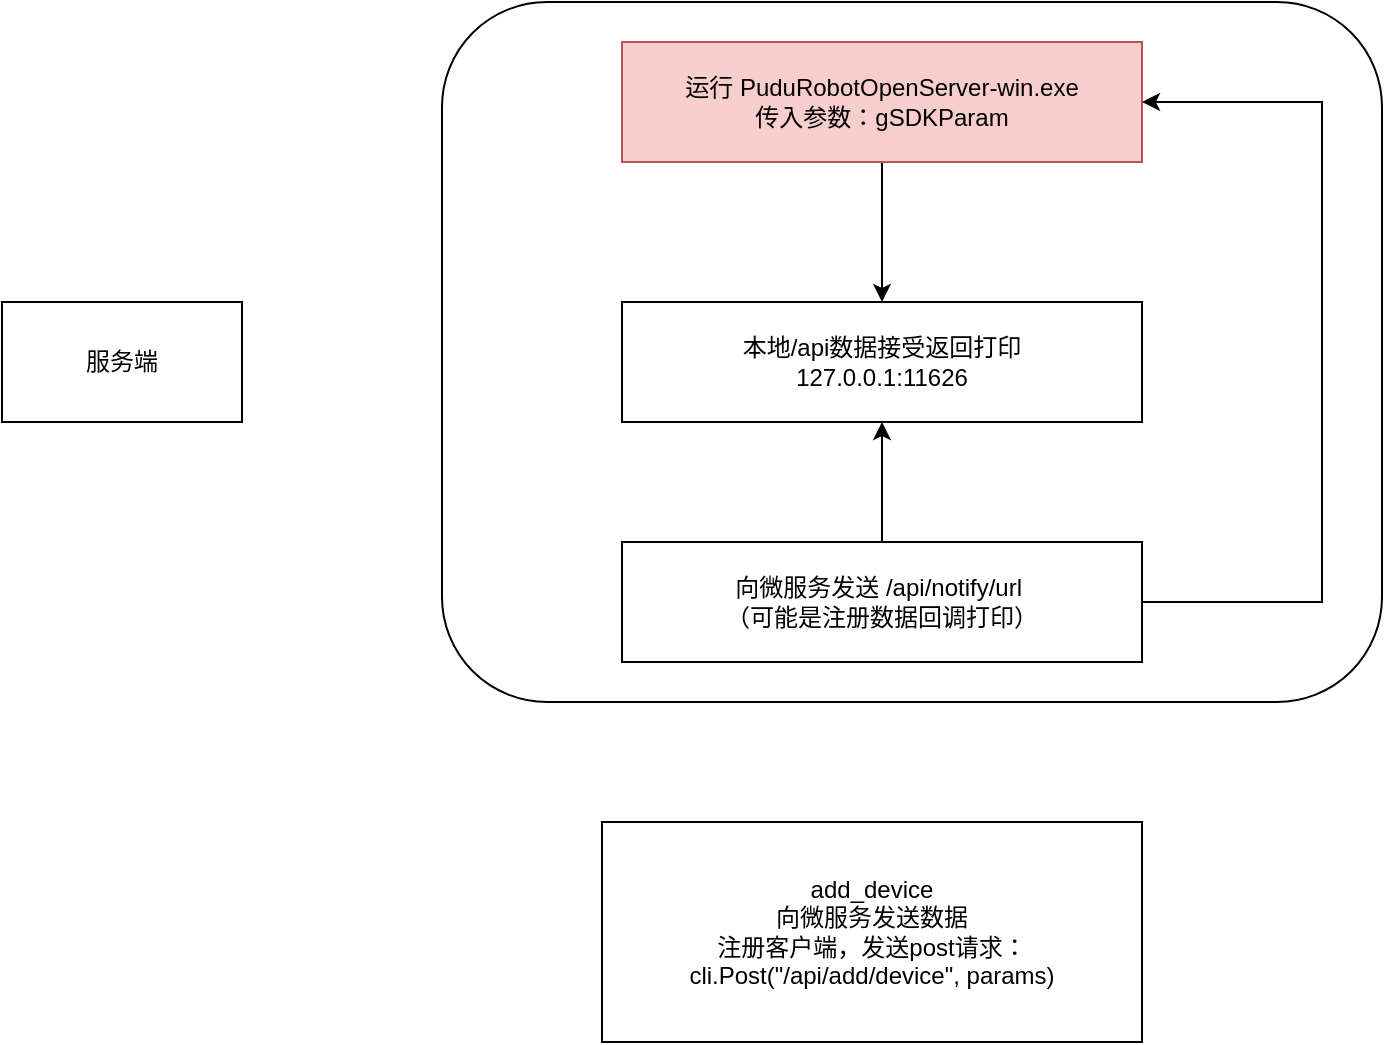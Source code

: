 <mxfile version="26.2.12">
  <diagram name="第 1 页" id="ESbA8u7xyTZOhsOZo6Jv">
    <mxGraphModel dx="2399" dy="898" grid="1" gridSize="10" guides="1" tooltips="1" connect="1" arrows="1" fold="1" page="1" pageScale="1" pageWidth="827" pageHeight="1169" math="0" shadow="0">
      <root>
        <mxCell id="0" />
        <mxCell id="1" parent="0" />
        <mxCell id="PFzhmYUPQmIxrMrjRoEu-16" value="" style="rounded=1;whiteSpace=wrap;html=1;" vertex="1" parent="1">
          <mxGeometry x="100" y="160" width="470" height="350" as="geometry" />
        </mxCell>
        <mxCell id="PFzhmYUPQmIxrMrjRoEu-1" value="服务端" style="whiteSpace=wrap;html=1;" vertex="1" parent="1">
          <mxGeometry x="-120" y="310" width="120" height="60" as="geometry" />
        </mxCell>
        <mxCell id="PFzhmYUPQmIxrMrjRoEu-15" style="edgeStyle=orthogonalEdgeStyle;rounded=0;orthogonalLoop=1;jettySize=auto;html=1;exitX=0.5;exitY=1;exitDx=0;exitDy=0;entryX=0.5;entryY=0;entryDx=0;entryDy=0;" edge="1" parent="1" source="PFzhmYUPQmIxrMrjRoEu-3" target="PFzhmYUPQmIxrMrjRoEu-4">
          <mxGeometry relative="1" as="geometry" />
        </mxCell>
        <mxCell id="PFzhmYUPQmIxrMrjRoEu-3" value="运行&amp;nbsp;PuduRobotOpenServer-win.exe&lt;br&gt;传入参数：gSDKParam" style="whiteSpace=wrap;html=1;fillColor=#f8cecc;strokeColor=#b85450;" vertex="1" parent="1">
          <mxGeometry x="190" y="180" width="260" height="60" as="geometry" />
        </mxCell>
        <mxCell id="PFzhmYUPQmIxrMrjRoEu-4" value="本地/api数据接受返回打印&lt;div&gt;127.0.0.1:11626&lt;/div&gt;" style="whiteSpace=wrap;html=1;" vertex="1" parent="1">
          <mxGeometry x="190" y="310" width="260" height="60" as="geometry" />
        </mxCell>
        <mxCell id="PFzhmYUPQmIxrMrjRoEu-13" style="edgeStyle=orthogonalEdgeStyle;rounded=0;orthogonalLoop=1;jettySize=auto;html=1;exitX=1;exitY=0.5;exitDx=0;exitDy=0;entryX=1;entryY=0.5;entryDx=0;entryDy=0;" edge="1" parent="1" source="PFzhmYUPQmIxrMrjRoEu-7" target="PFzhmYUPQmIxrMrjRoEu-3">
          <mxGeometry relative="1" as="geometry">
            <Array as="points">
              <mxPoint x="540" y="460" />
              <mxPoint x="540" y="210" />
            </Array>
          </mxGeometry>
        </mxCell>
        <mxCell id="PFzhmYUPQmIxrMrjRoEu-14" style="edgeStyle=orthogonalEdgeStyle;rounded=0;orthogonalLoop=1;jettySize=auto;html=1;exitX=0.5;exitY=0;exitDx=0;exitDy=0;entryX=0.5;entryY=1;entryDx=0;entryDy=0;" edge="1" parent="1" source="PFzhmYUPQmIxrMrjRoEu-7" target="PFzhmYUPQmIxrMrjRoEu-4">
          <mxGeometry relative="1" as="geometry" />
        </mxCell>
        <mxCell id="PFzhmYUPQmIxrMrjRoEu-7" value="向微服务发送 /api/notify/url&amp;nbsp;&lt;br&gt;（可能是注册数据回调打印）" style="whiteSpace=wrap;html=1;" vertex="1" parent="1">
          <mxGeometry x="190" y="430" width="260" height="60" as="geometry" />
        </mxCell>
        <mxCell id="PFzhmYUPQmIxrMrjRoEu-17" value="add_device&lt;div&gt;向微服务发送数据&lt;/div&gt;&lt;div&gt;注册客户端，发送post请求：&lt;br&gt;&lt;span style=&quot;font-size: 12px;&quot;&gt;cli.Post(&quot;/api/add/device&quot;, params)&lt;/span&gt;&lt;/div&gt;" style="whiteSpace=wrap;html=1;" vertex="1" parent="1">
          <mxGeometry x="180" y="570" width="270" height="110" as="geometry" />
        </mxCell>
      </root>
    </mxGraphModel>
  </diagram>
</mxfile>
